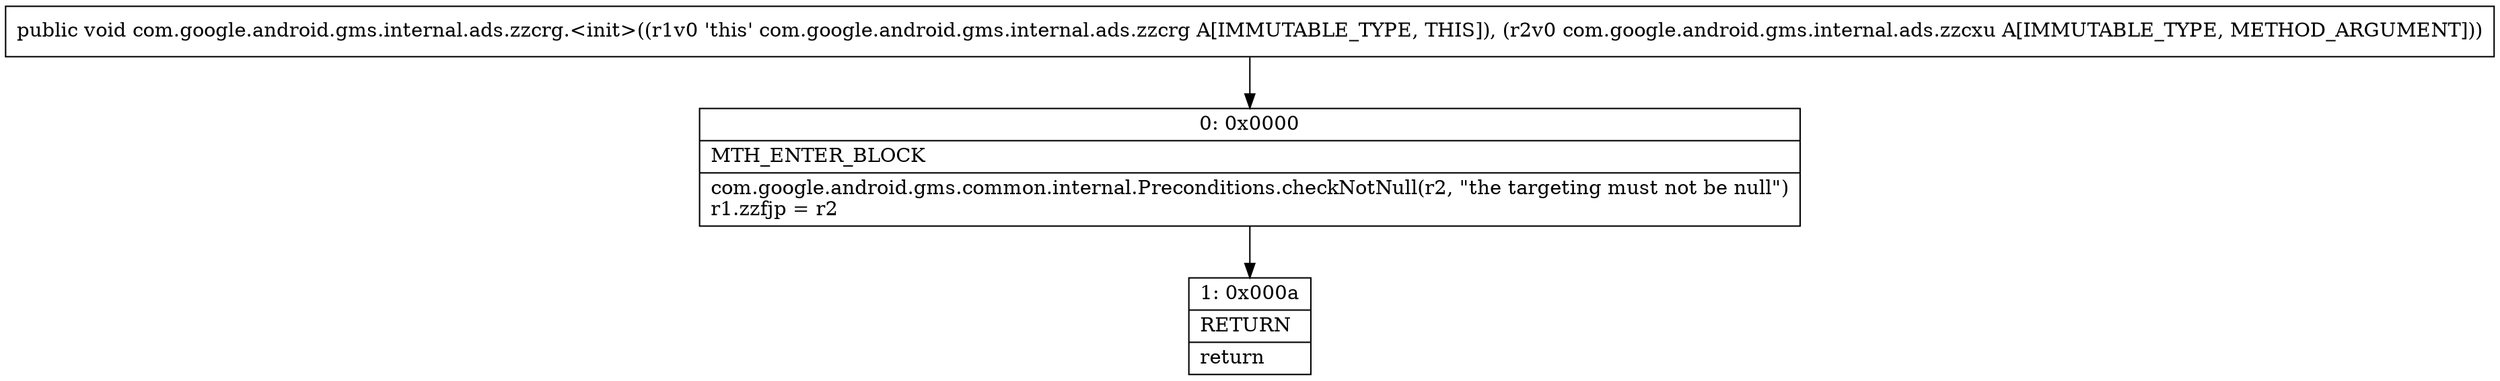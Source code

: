 digraph "CFG forcom.google.android.gms.internal.ads.zzcrg.\<init\>(Lcom\/google\/android\/gms\/internal\/ads\/zzcxu;)V" {
Node_0 [shape=record,label="{0\:\ 0x0000|MTH_ENTER_BLOCK\l|com.google.android.gms.common.internal.Preconditions.checkNotNull(r2, \"the targeting must not be null\")\lr1.zzfjp = r2\l}"];
Node_1 [shape=record,label="{1\:\ 0x000a|RETURN\l|return\l}"];
MethodNode[shape=record,label="{public void com.google.android.gms.internal.ads.zzcrg.\<init\>((r1v0 'this' com.google.android.gms.internal.ads.zzcrg A[IMMUTABLE_TYPE, THIS]), (r2v0 com.google.android.gms.internal.ads.zzcxu A[IMMUTABLE_TYPE, METHOD_ARGUMENT])) }"];
MethodNode -> Node_0;
Node_0 -> Node_1;
}

